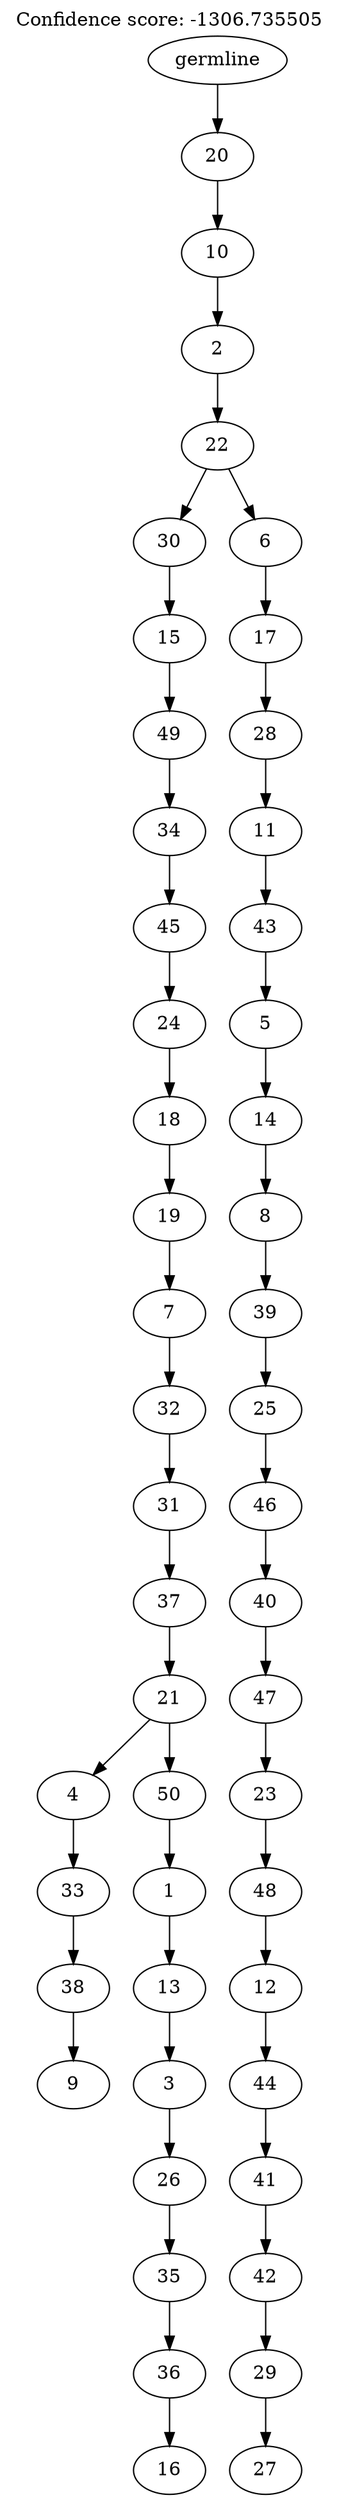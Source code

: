 digraph g {
	"49" -> "50";
	"50" [label="9"];
	"48" -> "49";
	"49" [label="38"];
	"47" -> "48";
	"48" [label="33"];
	"45" -> "46";
	"46" [label="16"];
	"44" -> "45";
	"45" [label="36"];
	"43" -> "44";
	"44" [label="35"];
	"42" -> "43";
	"43" [label="26"];
	"41" -> "42";
	"42" [label="3"];
	"40" -> "41";
	"41" [label="13"];
	"39" -> "40";
	"40" [label="1"];
	"38" -> "39";
	"39" [label="50"];
	"38" -> "47";
	"47" [label="4"];
	"37" -> "38";
	"38" [label="21"];
	"36" -> "37";
	"37" [label="37"];
	"35" -> "36";
	"36" [label="31"];
	"34" -> "35";
	"35" [label="32"];
	"33" -> "34";
	"34" [label="7"];
	"32" -> "33";
	"33" [label="19"];
	"31" -> "32";
	"32" [label="18"];
	"30" -> "31";
	"31" [label="24"];
	"29" -> "30";
	"30" [label="45"];
	"28" -> "29";
	"29" [label="34"];
	"27" -> "28";
	"28" [label="49"];
	"26" -> "27";
	"27" [label="15"];
	"24" -> "25";
	"25" [label="27"];
	"23" -> "24";
	"24" [label="29"];
	"22" -> "23";
	"23" [label="42"];
	"21" -> "22";
	"22" [label="41"];
	"20" -> "21";
	"21" [label="44"];
	"19" -> "20";
	"20" [label="12"];
	"18" -> "19";
	"19" [label="48"];
	"17" -> "18";
	"18" [label="23"];
	"16" -> "17";
	"17" [label="47"];
	"15" -> "16";
	"16" [label="40"];
	"14" -> "15";
	"15" [label="46"];
	"13" -> "14";
	"14" [label="25"];
	"12" -> "13";
	"13" [label="39"];
	"11" -> "12";
	"12" [label="8"];
	"10" -> "11";
	"11" [label="14"];
	"9" -> "10";
	"10" [label="5"];
	"8" -> "9";
	"9" [label="43"];
	"7" -> "8";
	"8" [label="11"];
	"6" -> "7";
	"7" [label="28"];
	"5" -> "6";
	"6" [label="17"];
	"4" -> "5";
	"5" [label="6"];
	"4" -> "26";
	"26" [label="30"];
	"3" -> "4";
	"4" [label="22"];
	"2" -> "3";
	"3" [label="2"];
	"1" -> "2";
	"2" [label="10"];
	"0" -> "1";
	"1" [label="20"];
	"0" [label="germline"];
	labelloc="t";
	label="Confidence score: -1306.735505";
}
